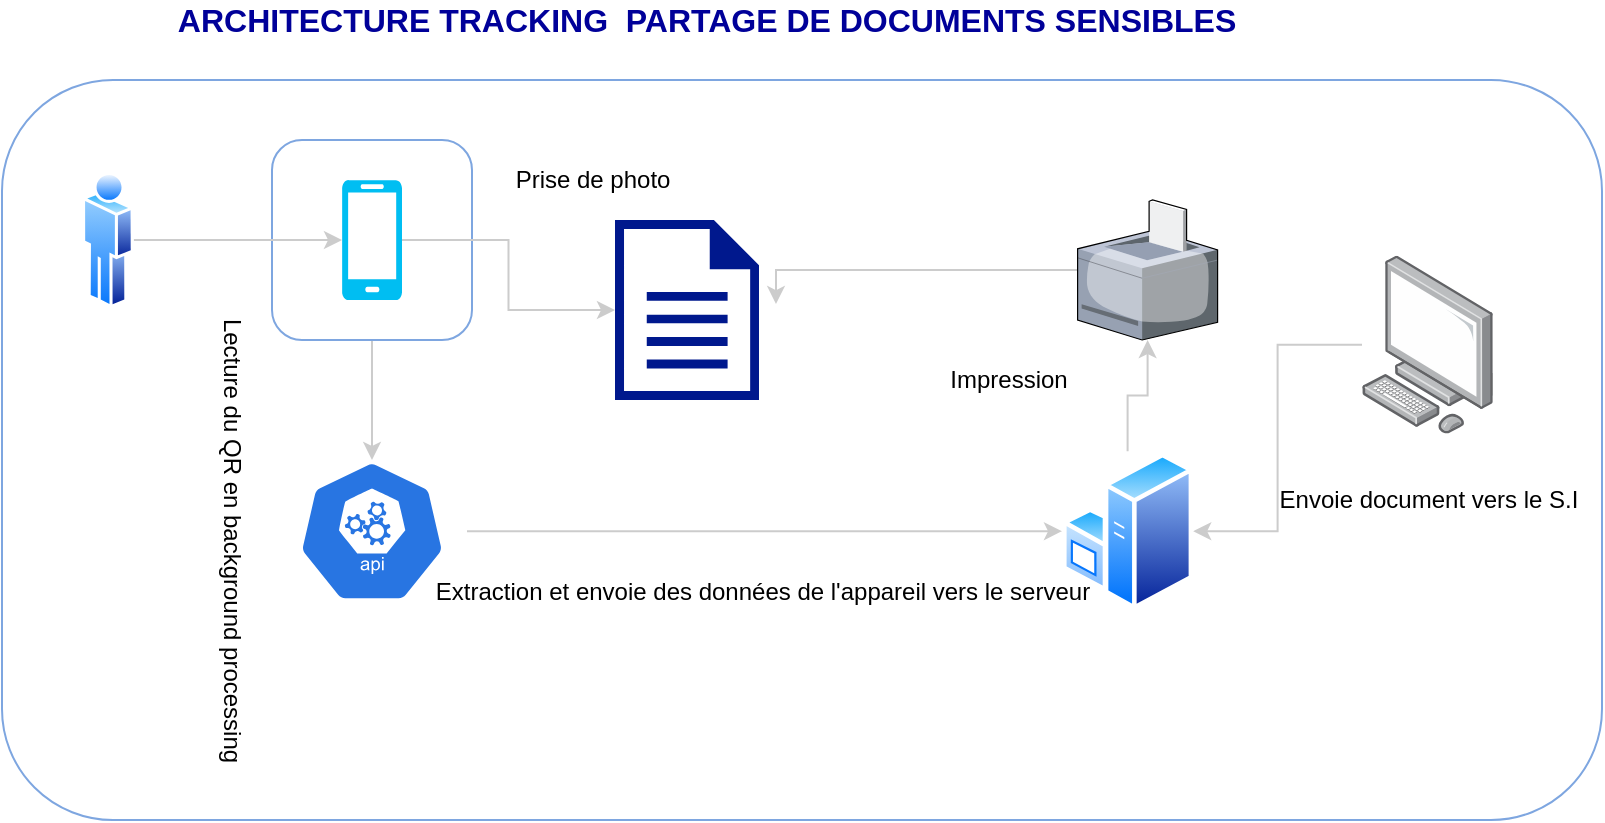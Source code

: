 <mxfile version="14.9.5" type="github">
  <diagram id="j4sfNobd8HuAmSFvNhkW" name="Page-1">
    <mxGraphModel dx="801" dy="401" grid="1" gridSize="10" guides="1" tooltips="1" connect="1" arrows="1" fold="1" page="1" pageScale="1" pageWidth="850" pageHeight="1100" math="0" shadow="0">
      <root>
        <mxCell id="0" />
        <mxCell id="1" parent="0" />
        <mxCell id="qzyxHadqNjZnaP0W9u05-40" value="" style="rounded=1;whiteSpace=wrap;html=1;strokeColor=#7EA6E0;" parent="1" vertex="1">
          <mxGeometry x="20" y="90" width="800" height="370" as="geometry" />
        </mxCell>
        <mxCell id="qzyxHadqNjZnaP0W9u05-17" value="" style="edgeStyle=orthogonalEdgeStyle;rounded=0;orthogonalLoop=1;jettySize=auto;html=1;strokeColor=#CCCCCC;" parent="1" source="qzyxHadqNjZnaP0W9u05-6" target="qzyxHadqNjZnaP0W9u05-16" edge="1">
          <mxGeometry relative="1" as="geometry" />
        </mxCell>
        <mxCell id="qzyxHadqNjZnaP0W9u05-6" value="" style="whiteSpace=wrap;html=1;aspect=fixed;strokeColor=#7EA6E0;rounded=1;" parent="1" vertex="1">
          <mxGeometry x="155" y="120" width="100" height="100" as="geometry" />
        </mxCell>
        <mxCell id="qzyxHadqNjZnaP0W9u05-10" value="" style="edgeStyle=orthogonalEdgeStyle;rounded=0;orthogonalLoop=1;jettySize=auto;html=1;strokeColor=#CCCCCC;" parent="1" source="qzyxHadqNjZnaP0W9u05-1" target="qzyxHadqNjZnaP0W9u05-9" edge="1">
          <mxGeometry relative="1" as="geometry" />
        </mxCell>
        <mxCell id="qzyxHadqNjZnaP0W9u05-1" value="" style="verticalLabelPosition=bottom;html=1;verticalAlign=top;align=center;strokeColor=none;fillColor=#00BEF2;shape=mxgraph.azure.mobile;pointerEvents=1;" parent="1" vertex="1">
          <mxGeometry x="190" y="140" width="30" height="60" as="geometry" />
        </mxCell>
        <mxCell id="qzyxHadqNjZnaP0W9u05-4" style="edgeStyle=orthogonalEdgeStyle;rounded=0;orthogonalLoop=1;jettySize=auto;html=1;exitX=1;exitY=0.5;exitDx=0;exitDy=0;strokeColor=#ccc;" parent="1" source="qzyxHadqNjZnaP0W9u05-2" target="qzyxHadqNjZnaP0W9u05-1" edge="1">
          <mxGeometry relative="1" as="geometry" />
        </mxCell>
        <mxCell id="qzyxHadqNjZnaP0W9u05-2" value="" style="aspect=fixed;perimeter=ellipsePerimeter;html=1;align=center;shadow=0;dashed=0;spacingTop=3;image;image=img/lib/active_directory/user.svg;" parent="1" vertex="1">
          <mxGeometry x="60" y="135" width="25.9" height="70" as="geometry" />
        </mxCell>
        <mxCell id="qzyxHadqNjZnaP0W9u05-9" value="" style="aspect=fixed;pointerEvents=1;shadow=0;dashed=0;html=1;strokeColor=none;labelPosition=center;verticalLabelPosition=bottom;verticalAlign=top;align=center;fillColor=#00188D;shape=mxgraph.mscae.enterprise.document;rounded=1;" parent="1" vertex="1">
          <mxGeometry x="326.5" y="160" width="72" height="90" as="geometry" />
        </mxCell>
        <mxCell id="qzyxHadqNjZnaP0W9u05-11" value="" style="shape=image;html=1;verticalAlign=top;verticalLabelPosition=bottom;labelBackgroundColor=#ffffff;imageAspect=0;aspect=fixed;image=https://cdn0.iconfinder.com/data/icons/view-1/20/qrcode-128.png;rounded=1;strokeColor=#7EA6E0;" parent="1" vertex="1">
          <mxGeometry x="340" y="165" width="25" height="25" as="geometry" />
        </mxCell>
        <mxCell id="qzyxHadqNjZnaP0W9u05-32" value="" style="edgeStyle=orthogonalEdgeStyle;rounded=0;orthogonalLoop=1;jettySize=auto;html=1;strokeColor=#CCCCCC;" parent="1" source="qzyxHadqNjZnaP0W9u05-12" target="qzyxHadqNjZnaP0W9u05-19" edge="1">
          <mxGeometry relative="1" as="geometry" />
        </mxCell>
        <mxCell id="qzyxHadqNjZnaP0W9u05-12" value="" style="aspect=fixed;perimeter=ellipsePerimeter;html=1;align=center;shadow=0;dashed=0;spacingTop=3;image;image=img/lib/active_directory/windows_server.svg;rounded=1;strokeColor=#7EA6E0;" parent="1" vertex="1">
          <mxGeometry x="550" y="275.61" width="65.6" height="80" as="geometry" />
        </mxCell>
        <mxCell id="qzyxHadqNjZnaP0W9u05-18" value="" style="edgeStyle=orthogonalEdgeStyle;rounded=0;orthogonalLoop=1;jettySize=auto;html=1;strokeColor=#CCCCCC;" parent="1" source="qzyxHadqNjZnaP0W9u05-16" target="qzyxHadqNjZnaP0W9u05-12" edge="1">
          <mxGeometry relative="1" as="geometry" />
        </mxCell>
        <mxCell id="qzyxHadqNjZnaP0W9u05-16" value="" style="html=1;dashed=0;whitespace=wrap;fillColor=#2875E2;strokeColor=#ffffff;points=[[0.005,0.63,0],[0.1,0.2,0],[0.9,0.2,0],[0.5,0,0],[0.995,0.63,0],[0.72,0.99,0],[0.5,1,0],[0.28,0.99,0]];shape=mxgraph.kubernetes.icon;prIcon=api;rounded=1;" parent="1" vertex="1">
          <mxGeometry x="157.5" y="280" width="95" height="71.22" as="geometry" />
        </mxCell>
        <mxCell id="qzyxHadqNjZnaP0W9u05-30" style="edgeStyle=orthogonalEdgeStyle;rounded=0;orthogonalLoop=1;jettySize=auto;html=1;entryX=1.118;entryY=0.467;entryDx=0;entryDy=0;entryPerimeter=0;strokeColor=#CCCCCC;" parent="1" source="qzyxHadqNjZnaP0W9u05-19" target="qzyxHadqNjZnaP0W9u05-9" edge="1">
          <mxGeometry relative="1" as="geometry">
            <Array as="points">
              <mxPoint x="407" y="185" />
            </Array>
          </mxGeometry>
        </mxCell>
        <mxCell id="qzyxHadqNjZnaP0W9u05-19" value="" style="verticalLabelPosition=bottom;aspect=fixed;html=1;verticalAlign=top;strokeColor=none;align=center;outlineConnect=0;shape=mxgraph.citrix.printer;rounded=1;" parent="1" vertex="1">
          <mxGeometry x="557.8" y="150" width="70" height="70" as="geometry" />
        </mxCell>
        <mxCell id="qzyxHadqNjZnaP0W9u05-31" style="edgeStyle=orthogonalEdgeStyle;rounded=0;orthogonalLoop=1;jettySize=auto;html=1;entryX=1;entryY=0.5;entryDx=0;entryDy=0;strokeColor=#CCCCCC;" parent="1" source="qzyxHadqNjZnaP0W9u05-21" target="qzyxHadqNjZnaP0W9u05-12" edge="1">
          <mxGeometry relative="1" as="geometry" />
        </mxCell>
        <mxCell id="qzyxHadqNjZnaP0W9u05-21" value="" style="points=[];aspect=fixed;html=1;align=center;shadow=0;dashed=0;image;image=img/lib/allied_telesis/computer_and_terminals/Personal_Computer.svg;rounded=1;strokeColor=#7EA6E0;" parent="1" vertex="1">
          <mxGeometry x="700" y="177.89" width="65.6" height="88.91" as="geometry" />
        </mxCell>
        <mxCell id="qzyxHadqNjZnaP0W9u05-23" value="" style="shape=image;html=1;verticalAlign=top;verticalLabelPosition=bottom;labelBackgroundColor=#ffffff;imageAspect=0;aspect=fixed;image=https://cdn4.iconfinder.com/data/icons/logos-and-brands/512/381_Word_logo-128.png;rounded=1;strokeColor=#7EA6E0;" parent="1" vertex="1">
          <mxGeometry x="722.8" y="200" width="30" height="30" as="geometry" />
        </mxCell>
        <mxCell id="qzyxHadqNjZnaP0W9u05-33" value="Prise de photo&lt;br&gt;" style="text;html=1;resizable=0;autosize=1;align=center;verticalAlign=middle;points=[];fillColor=none;strokeColor=none;rounded=0;" parent="1" vertex="1">
          <mxGeometry x="270" y="130" width="90" height="20" as="geometry" />
        </mxCell>
        <mxCell id="qzyxHadqNjZnaP0W9u05-34" value="Lecture du QR en background processing" style="text;html=1;resizable=0;autosize=1;align=center;verticalAlign=middle;points=[];fillColor=none;strokeColor=none;rounded=0;rotation=90;" parent="1" vertex="1">
          <mxGeometry x="15" y="310" width="240" height="20" as="geometry" />
        </mxCell>
        <mxCell id="qzyxHadqNjZnaP0W9u05-35" value="Extraction et envoie des données de l&#39;appareil vers le serveur&lt;br&gt;" style="text;html=1;resizable=0;autosize=1;align=center;verticalAlign=middle;points=[];fillColor=none;strokeColor=none;rounded=0;" parent="1" vertex="1">
          <mxGeometry x="230" y="335.61" width="340" height="20" as="geometry" />
        </mxCell>
        <mxCell id="qzyxHadqNjZnaP0W9u05-36" value="Envoie document vers le S.I" style="text;html=1;resizable=0;autosize=1;align=center;verticalAlign=middle;points=[];fillColor=none;strokeColor=none;rounded=0;" parent="1" vertex="1">
          <mxGeometry x="652.8" y="290" width="160" height="20" as="geometry" />
        </mxCell>
        <mxCell id="qzyxHadqNjZnaP0W9u05-38" value="Impression" style="text;html=1;resizable=0;autosize=1;align=center;verticalAlign=middle;points=[];fillColor=none;strokeColor=none;rounded=0;" parent="1" vertex="1">
          <mxGeometry x="487.8" y="230" width="70" height="20" as="geometry" />
        </mxCell>
        <mxCell id="qzyxHadqNjZnaP0W9u05-41" value="ARCHITECTURE TRACKING&amp;nbsp; PARTAGE DE DOCUMENTS SENSIBLES" style="text;html=1;resizable=0;autosize=1;align=center;verticalAlign=middle;points=[];fillColor=none;strokeColor=none;rounded=0;fontSize=16;fontStyle=1;fontColor=#000099;" parent="1" vertex="1">
          <mxGeometry x="101.5" y="50" width="540" height="20" as="geometry" />
        </mxCell>
      </root>
    </mxGraphModel>
  </diagram>
</mxfile>

